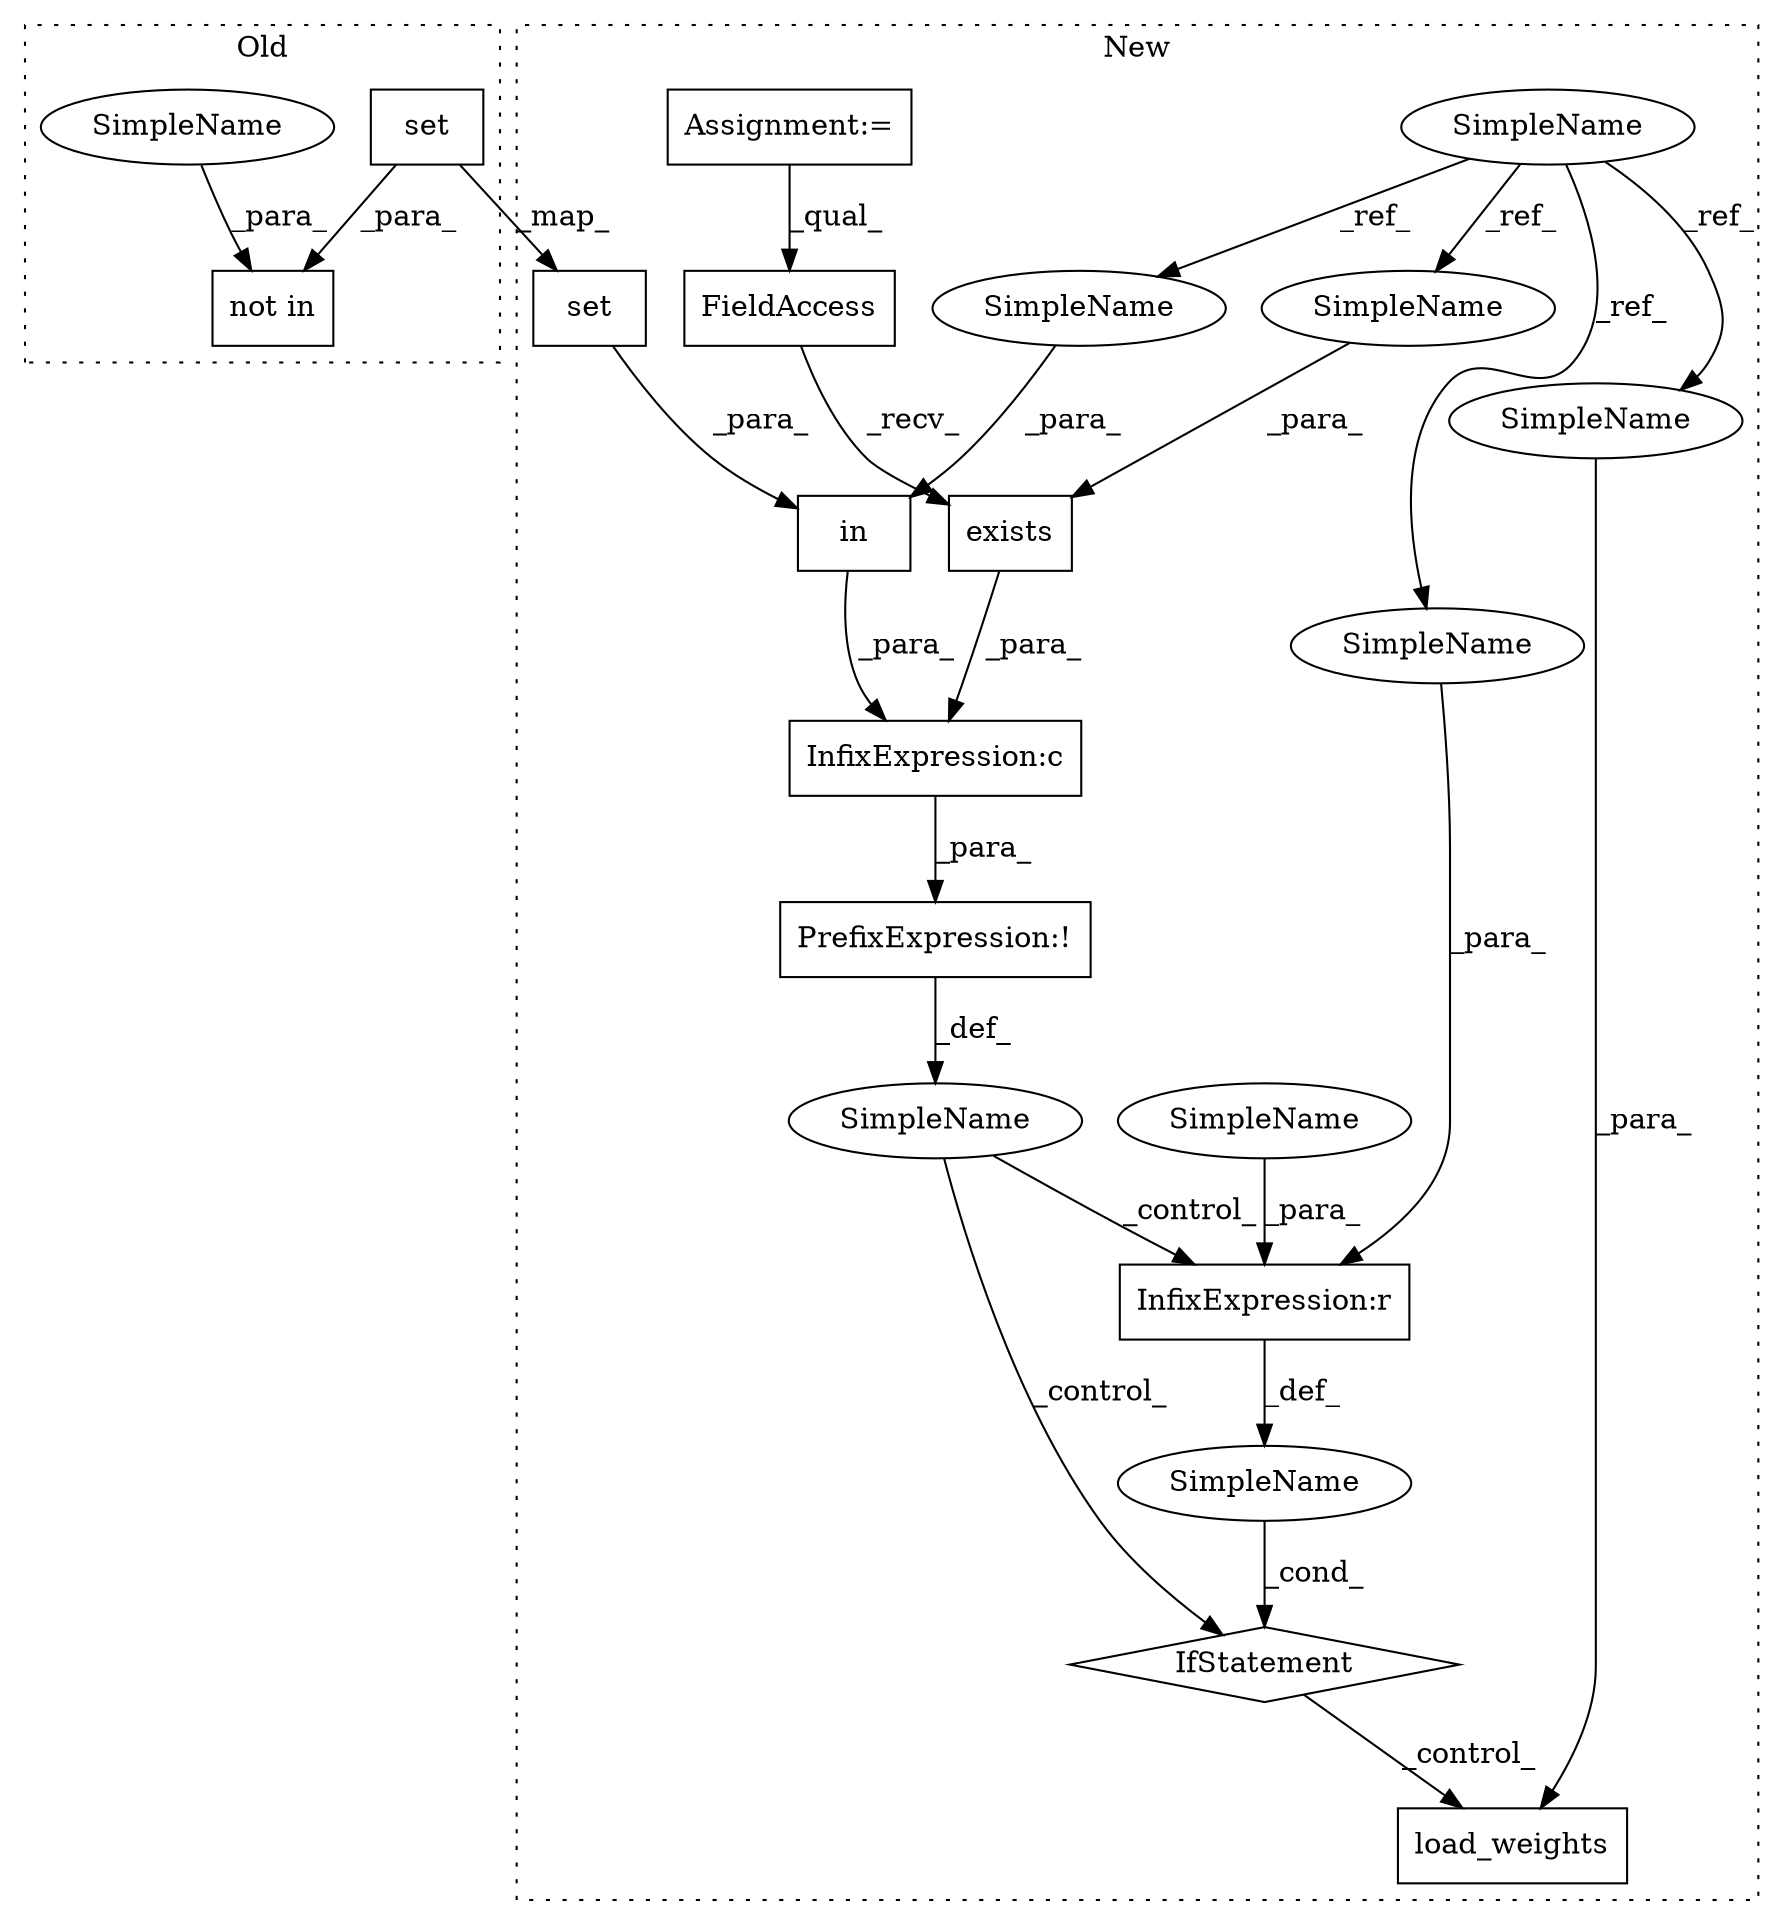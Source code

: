 digraph G {
subgraph cluster0 {
1 [label="not in" a="108" s="3523" l="35" shape="box"];
10 [label="set" a="32" s="3538,3557" l="4,1" shape="box"];
21 [label="SimpleName" a="42" s="3523" l="7" shape="ellipse"];
label = "Old";
style="dotted";
}
subgraph cluster1 {
2 [label="in" a="105" s="3552" l="31" shape="box"];
3 [label="IfStatement" a="25" s="7625,7644" l="4,2" shape="diamond"];
4 [label="SimpleName" a="42" s="" l="" shape="ellipse"];
5 [label="InfixExpression:r" a="27" s="7636" l="4" shape="box"];
6 [label="SimpleName" a="42" s="3160" l="7" shape="ellipse"];
7 [label="PrefixExpression:!" a="38" s="3545" l="1" shape="box"];
8 [label="load_weights" a="32" s="7660,7680" l="13,1" shape="box"];
9 [label="InfixExpression:c" a="27" s="3584" l="4" shape="box"];
11 [label="set" a="32" s="3563,3582" l="4,1" shape="box"];
12 [label="exists" a="32" s="3596,3610" l="7,1" shape="box"];
13 [label="FieldAccess" a="22" s="3588" l="7" shape="box"];
14 [label="SimpleName" a="42" s="" l="" shape="ellipse"];
15 [label="Assignment:=" a="7" s="3246" l="2" shape="box"];
16 [label="SimpleName" a="42" s="7640" l="4" shape="ellipse"];
17 [label="SimpleName" a="42" s="7673" l="7" shape="ellipse"];
18 [label="SimpleName" a="42" s="3603" l="7" shape="ellipse"];
19 [label="SimpleName" a="42" s="7629" l="7" shape="ellipse"];
20 [label="SimpleName" a="42" s="3552" l="7" shape="ellipse"];
label = "New";
style="dotted";
}
2 -> 9 [label="_para_"];
3 -> 8 [label="_control_"];
4 -> 3 [label="_control_"];
4 -> 5 [label="_control_"];
5 -> 14 [label="_def_"];
6 -> 18 [label="_ref_"];
6 -> 20 [label="_ref_"];
6 -> 19 [label="_ref_"];
6 -> 17 [label="_ref_"];
7 -> 4 [label="_def_"];
9 -> 7 [label="_para_"];
10 -> 11 [label="_map_"];
10 -> 1 [label="_para_"];
11 -> 2 [label="_para_"];
12 -> 9 [label="_para_"];
13 -> 12 [label="_recv_"];
14 -> 3 [label="_cond_"];
15 -> 13 [label="_qual_"];
16 -> 5 [label="_para_"];
17 -> 8 [label="_para_"];
18 -> 12 [label="_para_"];
19 -> 5 [label="_para_"];
20 -> 2 [label="_para_"];
21 -> 1 [label="_para_"];
}